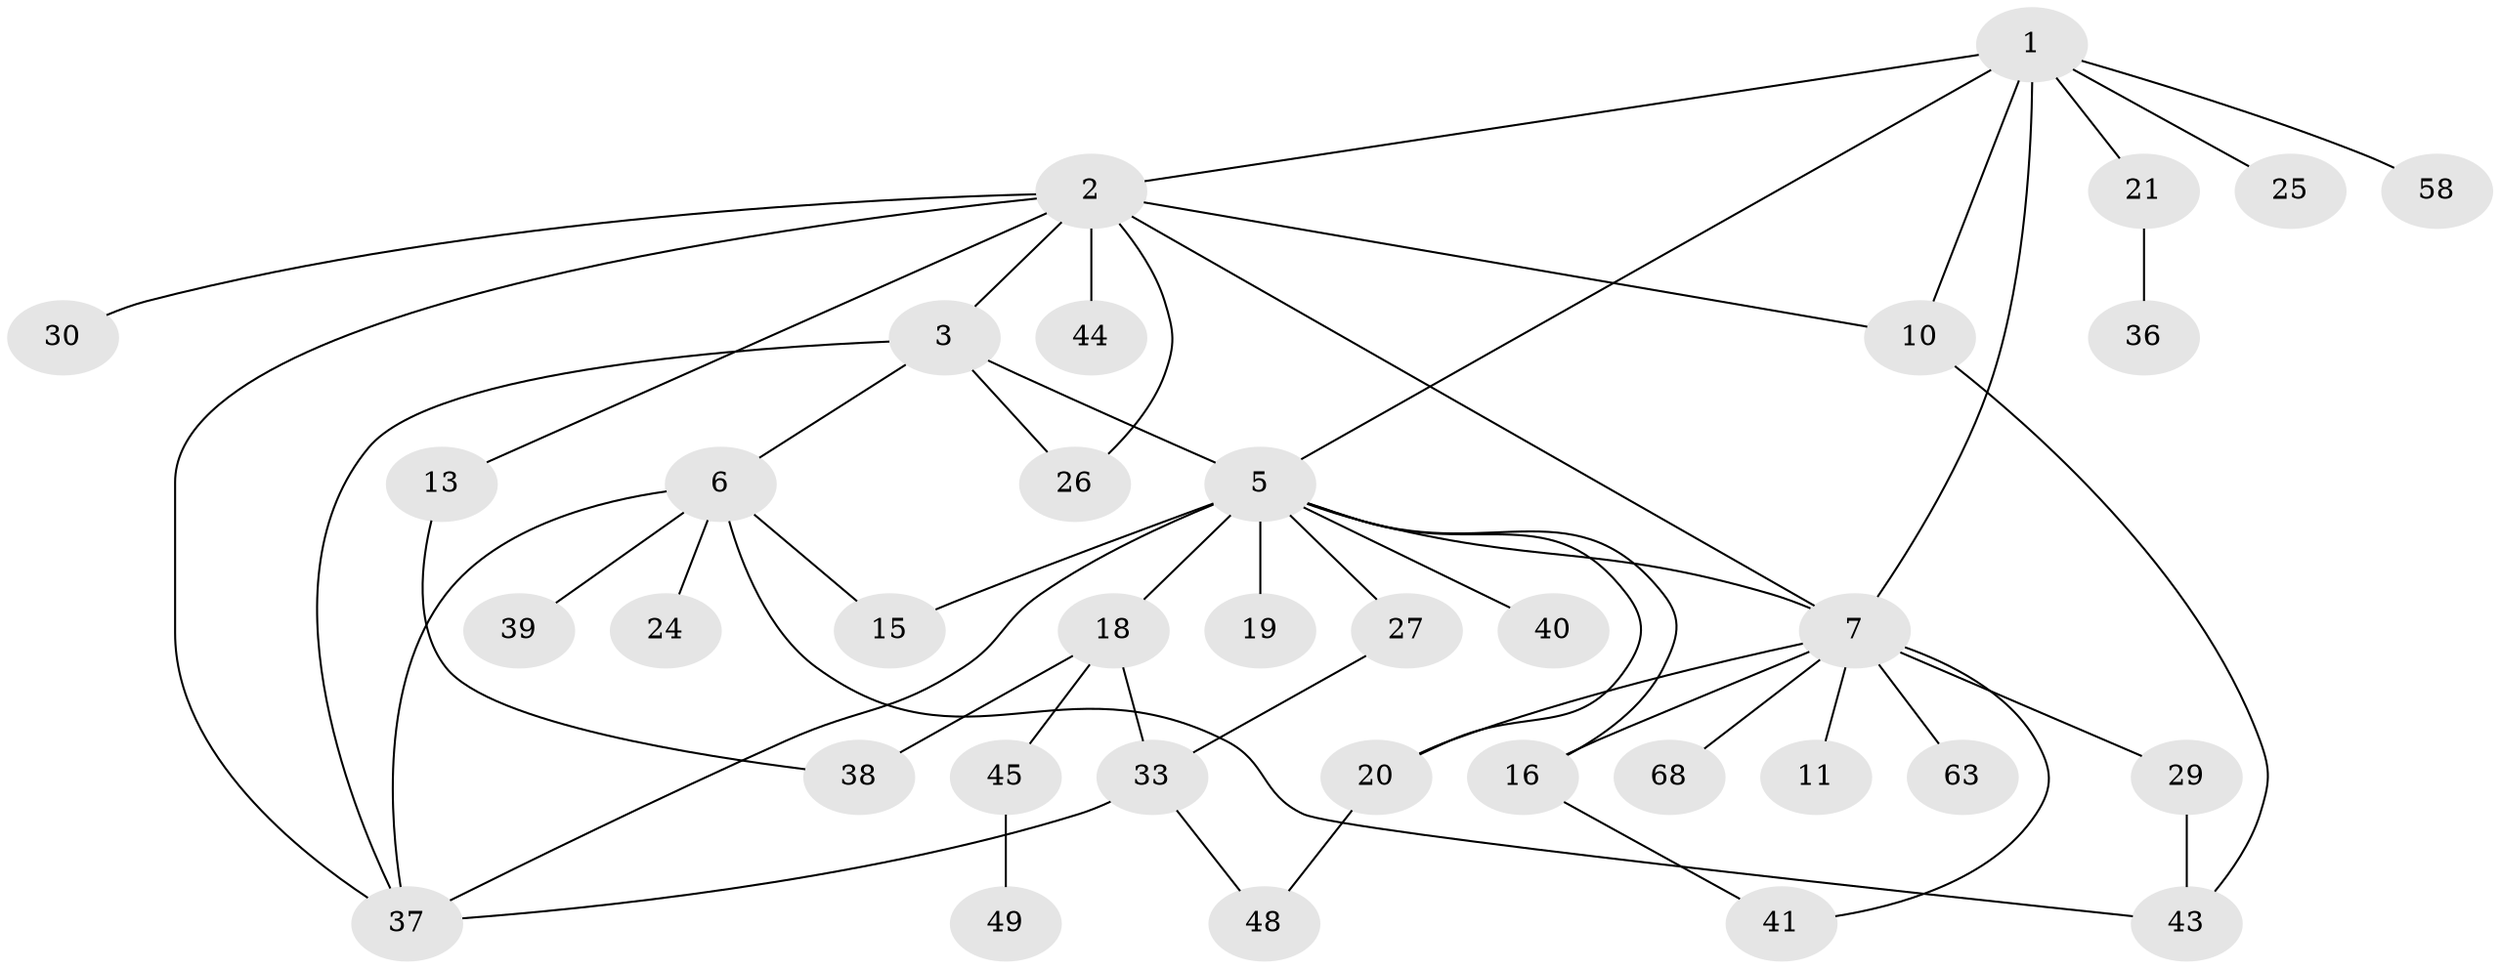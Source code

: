 // original degree distribution, {7: 0.0136986301369863, 8: 0.0136986301369863, 6: 0.0547945205479452, 3: 0.2054794520547945, 9: 0.0136986301369863, 4: 0.0684931506849315, 2: 0.3150684931506849, 5: 0.0410958904109589, 1: 0.273972602739726}
// Generated by graph-tools (version 1.1) at 2025/13/03/09/25 04:13:25]
// undirected, 36 vertices, 53 edges
graph export_dot {
graph [start="1"]
  node [color=gray90,style=filled];
  1;
  2 [super="+4"];
  3 [super="+23+32"];
  5 [super="+22+9+17"];
  6;
  7 [super="+50+8"];
  10;
  11;
  13 [super="+71+57"];
  15 [super="+61"];
  16 [super="+34"];
  18 [super="+31"];
  19;
  20 [super="+35+64"];
  21 [super="+46+28"];
  24;
  25;
  26 [super="+53"];
  27;
  29;
  30;
  33 [super="+47+66+60"];
  36 [super="+52"];
  37 [super="+42"];
  38;
  39;
  40 [super="+73"];
  41 [super="+54"];
  43;
  44 [super="+51"];
  45;
  48;
  49;
  58;
  63;
  68;
  1 -- 2;
  1 -- 21;
  1 -- 25;
  1 -- 58;
  1 -- 10;
  1 -- 5;
  1 -- 7;
  2 -- 3;
  2 -- 7;
  2 -- 30;
  2 -- 44;
  2 -- 26;
  2 -- 37;
  2 -- 10;
  2 -- 13;
  3 -- 5 [weight=2];
  3 -- 6;
  3 -- 26;
  3 -- 37;
  5 -- 27;
  5 -- 40;
  5 -- 19 [weight=2];
  5 -- 20;
  5 -- 15 [weight=2];
  5 -- 18;
  5 -- 37;
  5 -- 7;
  5 -- 16;
  6 -- 24;
  6 -- 39;
  6 -- 43;
  6 -- 15;
  6 -- 37;
  7 -- 20 [weight=2];
  7 -- 29;
  7 -- 63;
  7 -- 68;
  7 -- 11 [weight=2];
  7 -- 16;
  7 -- 41;
  10 -- 43;
  13 -- 38;
  16 -- 41;
  18 -- 45;
  18 -- 33;
  18 -- 38;
  20 -- 48;
  21 -- 36;
  27 -- 33;
  29 -- 43;
  33 -- 48;
  33 -- 37;
  45 -- 49;
}
